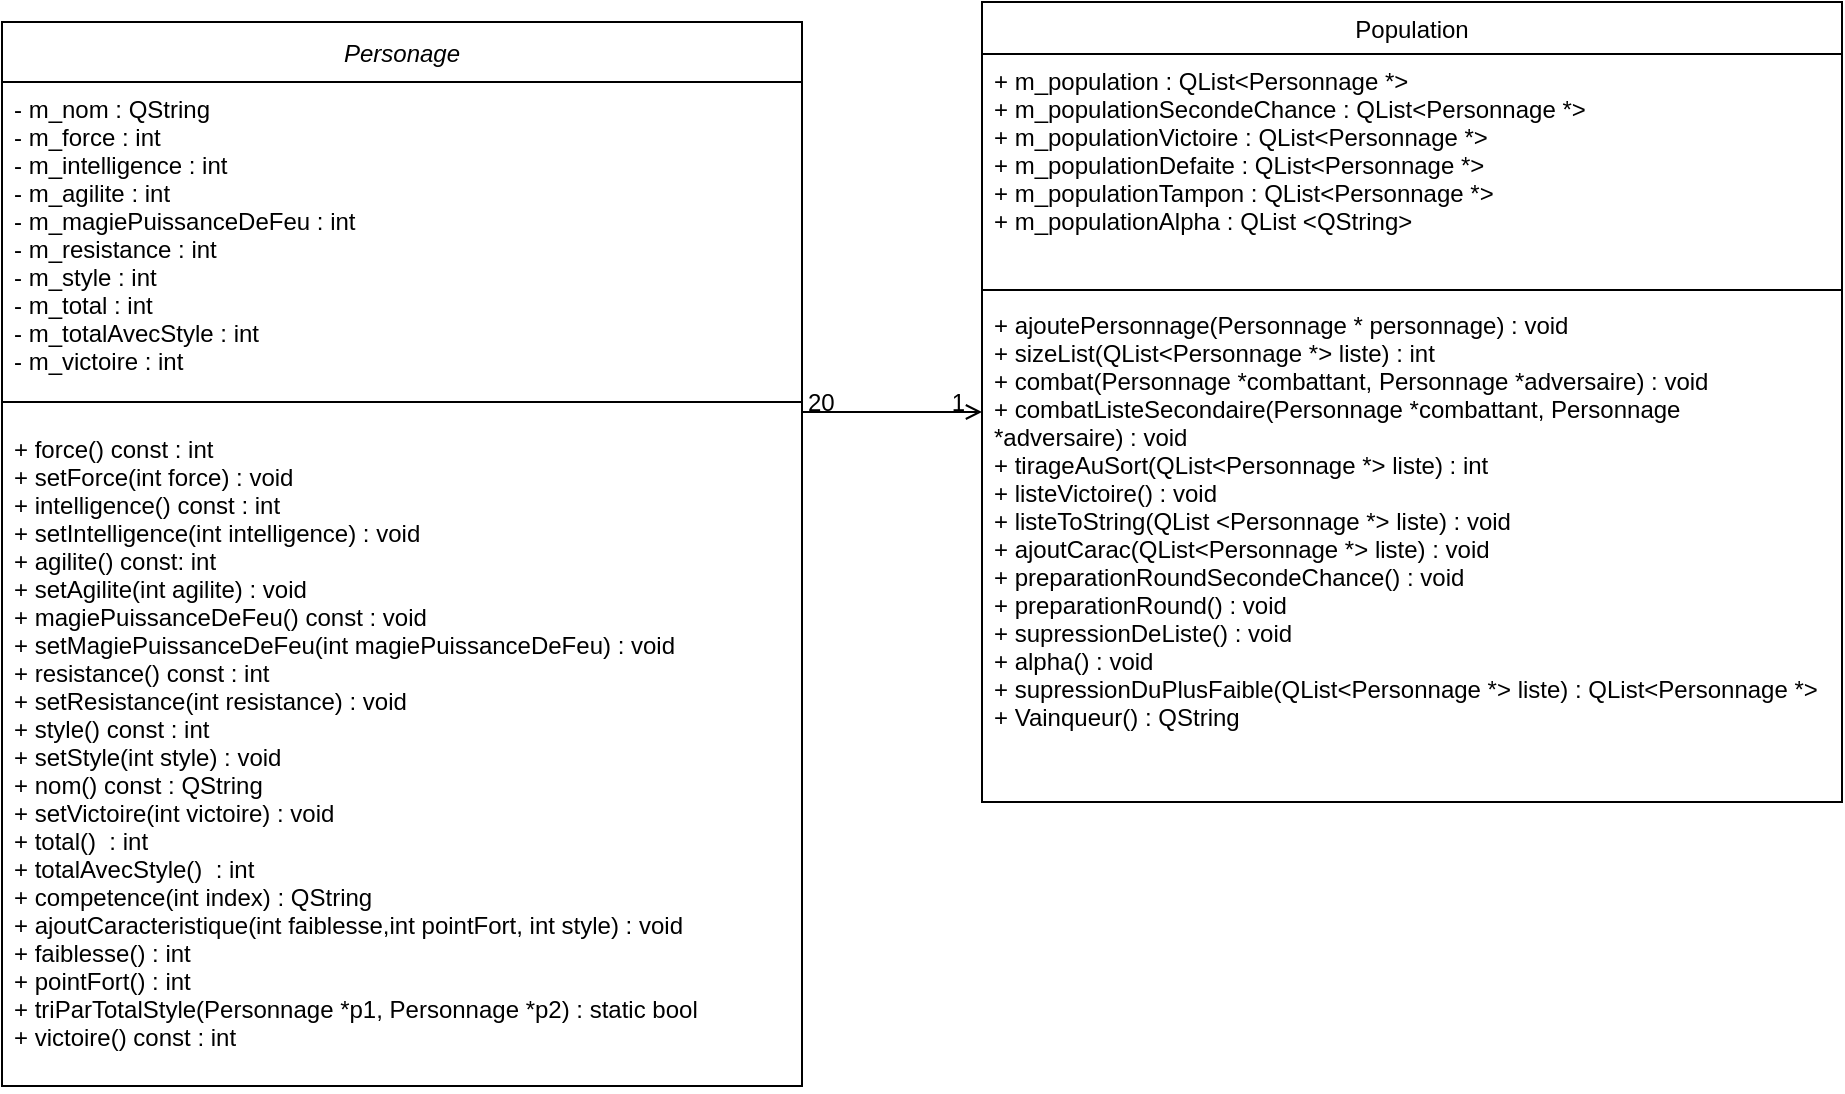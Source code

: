 <mxfile version="16.6.2" type="github">
  <diagram id="C5RBs43oDa-KdzZeNtuy" name="Page-1">
    <mxGraphModel dx="2009" dy="764" grid="1" gridSize="10" guides="1" tooltips="1" connect="1" arrows="1" fold="1" page="1" pageScale="1" pageWidth="827" pageHeight="1169" math="0" shadow="0">
      <root>
        <mxCell id="WIyWlLk6GJQsqaUBKTNV-0" />
        <mxCell id="WIyWlLk6GJQsqaUBKTNV-1" parent="WIyWlLk6GJQsqaUBKTNV-0" />
        <mxCell id="zkfFHV4jXpPFQw0GAbJ--0" value="Personage" style="swimlane;fontStyle=2;align=center;verticalAlign=middle;childLayout=stackLayout;horizontal=1;startSize=30;horizontalStack=0;resizeParent=1;resizeLast=0;collapsible=1;marginBottom=0;rounded=0;shadow=0;strokeWidth=1;" parent="WIyWlLk6GJQsqaUBKTNV-1" vertex="1">
          <mxGeometry x="-90" y="130" width="400" height="532" as="geometry">
            <mxRectangle x="150" y="130" width="160" height="26" as="alternateBounds" />
          </mxGeometry>
        </mxCell>
        <mxCell id="zkfFHV4jXpPFQw0GAbJ--1" value="- m_nom : QString&#xa;- m_force : int&#xa;- m_intelligence : int&#xa;- m_agilite : int&#xa;- m_magiePuissanceDeFeu : int&#xa;- m_resistance : int&#xa;- m_style : int&#xa;- m_total : int&#xa;- m_totalAvecStyle : int&#xa;- m_victoire : int" style="text;align=left;verticalAlign=top;spacingLeft=4;spacingRight=4;overflow=hidden;rotatable=0;points=[[0,0.5],[1,0.5]];portConstraint=eastwest;" parent="zkfFHV4jXpPFQw0GAbJ--0" vertex="1">
          <mxGeometry y="30" width="400" height="150" as="geometry" />
        </mxCell>
        <mxCell id="zkfFHV4jXpPFQw0GAbJ--4" value="" style="line;html=1;strokeWidth=1;align=left;verticalAlign=middle;spacingTop=-1;spacingLeft=3;spacingRight=3;rotatable=0;labelPosition=right;points=[];portConstraint=eastwest;" parent="zkfFHV4jXpPFQw0GAbJ--0" vertex="1">
          <mxGeometry y="180" width="400" height="20" as="geometry" />
        </mxCell>
        <mxCell id="VFwz7rrpXML6c6ZxlJ4m-30" value="+ force() const : int&#xa;+ setForce(int force) : void&#xa;+ intelligence() const : int&#xa;+ setIntelligence(int intelligence) : void&#xa;+ agilite() const: int&#xa;+ setAgilite(int agilite) : void&#xa;+ magiePuissanceDeFeu() const : void&#xa;+ setMagiePuissanceDeFeu(int magiePuissanceDeFeu) : void&#xa;+ resistance() const : int&#xa;+ setResistance(int resistance) : void&#xa;+ style() const : int&#xa;+ setStyle(int style) : void&#xa;+ nom() const : QString &#xa;+ setVictoire(int victoire) : void &#xa;+ total()  : int &#xa;+ totalAvecStyle()  : int &#xa;+ competence(int index) : QString &#xa;+ ajoutCaracteristique(int faiblesse,int pointFort, int style) : void &#xa;+ faiblesse() : int &#xa;+ pointFort() : int &#xa;+ triParTotalStyle(Personnage *p1, Personnage *p2) : static bool&#xa;+ victoire() const : int " style="text;align=left;verticalAlign=top;spacingLeft=4;spacingRight=4;overflow=hidden;rotatable=0;points=[[0,0.5],[1,0.5]];portConstraint=eastwest;" vertex="1" parent="zkfFHV4jXpPFQw0GAbJ--0">
          <mxGeometry y="200" width="400" height="332" as="geometry" />
        </mxCell>
        <mxCell id="zkfFHV4jXpPFQw0GAbJ--17" value="Population" style="swimlane;fontStyle=0;align=center;verticalAlign=top;childLayout=stackLayout;horizontal=1;startSize=26;horizontalStack=0;resizeParent=1;resizeLast=0;collapsible=1;marginBottom=0;rounded=0;shadow=0;strokeWidth=1;" parent="WIyWlLk6GJQsqaUBKTNV-1" vertex="1">
          <mxGeometry x="400" y="120" width="430" height="400" as="geometry">
            <mxRectangle x="550" y="140" width="160" height="26" as="alternateBounds" />
          </mxGeometry>
        </mxCell>
        <mxCell id="zkfFHV4jXpPFQw0GAbJ--18" value="+ m_population : QList&lt;Personnage *&gt;&#xa;+ m_populationSecondeChance : QList&lt;Personnage *&gt;&#xa;+ m_populationVictoire : QList&lt;Personnage *&gt;&#xa;+ m_populationDefaite : QList&lt;Personnage *&gt;&#xa;+ m_populationTampon : QList&lt;Personnage *&gt;&#xa;+ m_populationAlpha : QList &lt;QString&gt;" style="text;align=left;verticalAlign=top;spacingLeft=4;spacingRight=4;overflow=hidden;rotatable=0;points=[[0,0.5],[1,0.5]];portConstraint=eastwest;" parent="zkfFHV4jXpPFQw0GAbJ--17" vertex="1">
          <mxGeometry y="26" width="430" height="114" as="geometry" />
        </mxCell>
        <mxCell id="zkfFHV4jXpPFQw0GAbJ--23" value="" style="line;html=1;strokeWidth=1;align=left;verticalAlign=middle;spacingTop=-1;spacingLeft=3;spacingRight=3;rotatable=0;labelPosition=right;points=[];portConstraint=eastwest;" parent="zkfFHV4jXpPFQw0GAbJ--17" vertex="1">
          <mxGeometry y="140" width="430" height="8" as="geometry" />
        </mxCell>
        <mxCell id="zkfFHV4jXpPFQw0GAbJ--25" value="+ ajoutePersonnage(Personnage * personnage) : void&#xa;+ sizeList(QList&lt;Personnage *&gt; liste) : int&#xa;+ combat(Personnage *combattant, Personnage *adversaire) : void&#xa;+ combatListeSecondaire(Personnage *combattant, Personnage&#xa;*adversaire) : void&#xa;+ tirageAuSort(QList&lt;Personnage *&gt; liste) : int&#xa;+ listeVictoire() : void&#xa;+ listeToString(QList &lt;Personnage *&gt; liste) : void&#xa;+ ajoutCarac(QList&lt;Personnage *&gt; liste) : void&#xa;+ preparationRoundSecondeChance() : void&#xa;+ preparationRound() : void&#xa;+ supressionDeListe() : void&#xa;+ alpha() : void&#xa;+ supressionDuPlusFaible(QList&lt;Personnage *&gt; liste) : QList&lt;Personnage *&gt;&#xa;+ Vainqueur() : QString" style="text;align=left;verticalAlign=top;spacingLeft=4;spacingRight=4;overflow=hidden;rotatable=0;points=[[0,0.5],[1,0.5]];portConstraint=eastwest;" parent="zkfFHV4jXpPFQw0GAbJ--17" vertex="1">
          <mxGeometry y="148" width="430" height="242" as="geometry" />
        </mxCell>
        <mxCell id="zkfFHV4jXpPFQw0GAbJ--26" value="" style="endArrow=open;shadow=0;strokeWidth=1;rounded=0;endFill=1;edgeStyle=elbowEdgeStyle;elbow=vertical;" parent="WIyWlLk6GJQsqaUBKTNV-1" source="zkfFHV4jXpPFQw0GAbJ--0" target="zkfFHV4jXpPFQw0GAbJ--17" edge="1">
          <mxGeometry x="0.5" y="41" relative="1" as="geometry">
            <mxPoint x="380" y="192" as="sourcePoint" />
            <mxPoint x="540" y="192" as="targetPoint" />
            <mxPoint x="-40" y="32" as="offset" />
          </mxGeometry>
        </mxCell>
        <mxCell id="zkfFHV4jXpPFQw0GAbJ--27" value="20" style="resizable=0;align=left;verticalAlign=bottom;labelBackgroundColor=none;fontSize=12;" parent="zkfFHV4jXpPFQw0GAbJ--26" connectable="0" vertex="1">
          <mxGeometry x="-1" relative="1" as="geometry">
            <mxPoint x="1" y="4" as="offset" />
          </mxGeometry>
        </mxCell>
        <mxCell id="zkfFHV4jXpPFQw0GAbJ--28" value="1" style="resizable=0;align=right;verticalAlign=bottom;labelBackgroundColor=none;fontSize=12;" parent="zkfFHV4jXpPFQw0GAbJ--26" connectable="0" vertex="1">
          <mxGeometry x="1" relative="1" as="geometry">
            <mxPoint x="-7" y="4" as="offset" />
          </mxGeometry>
        </mxCell>
      </root>
    </mxGraphModel>
  </diagram>
</mxfile>
